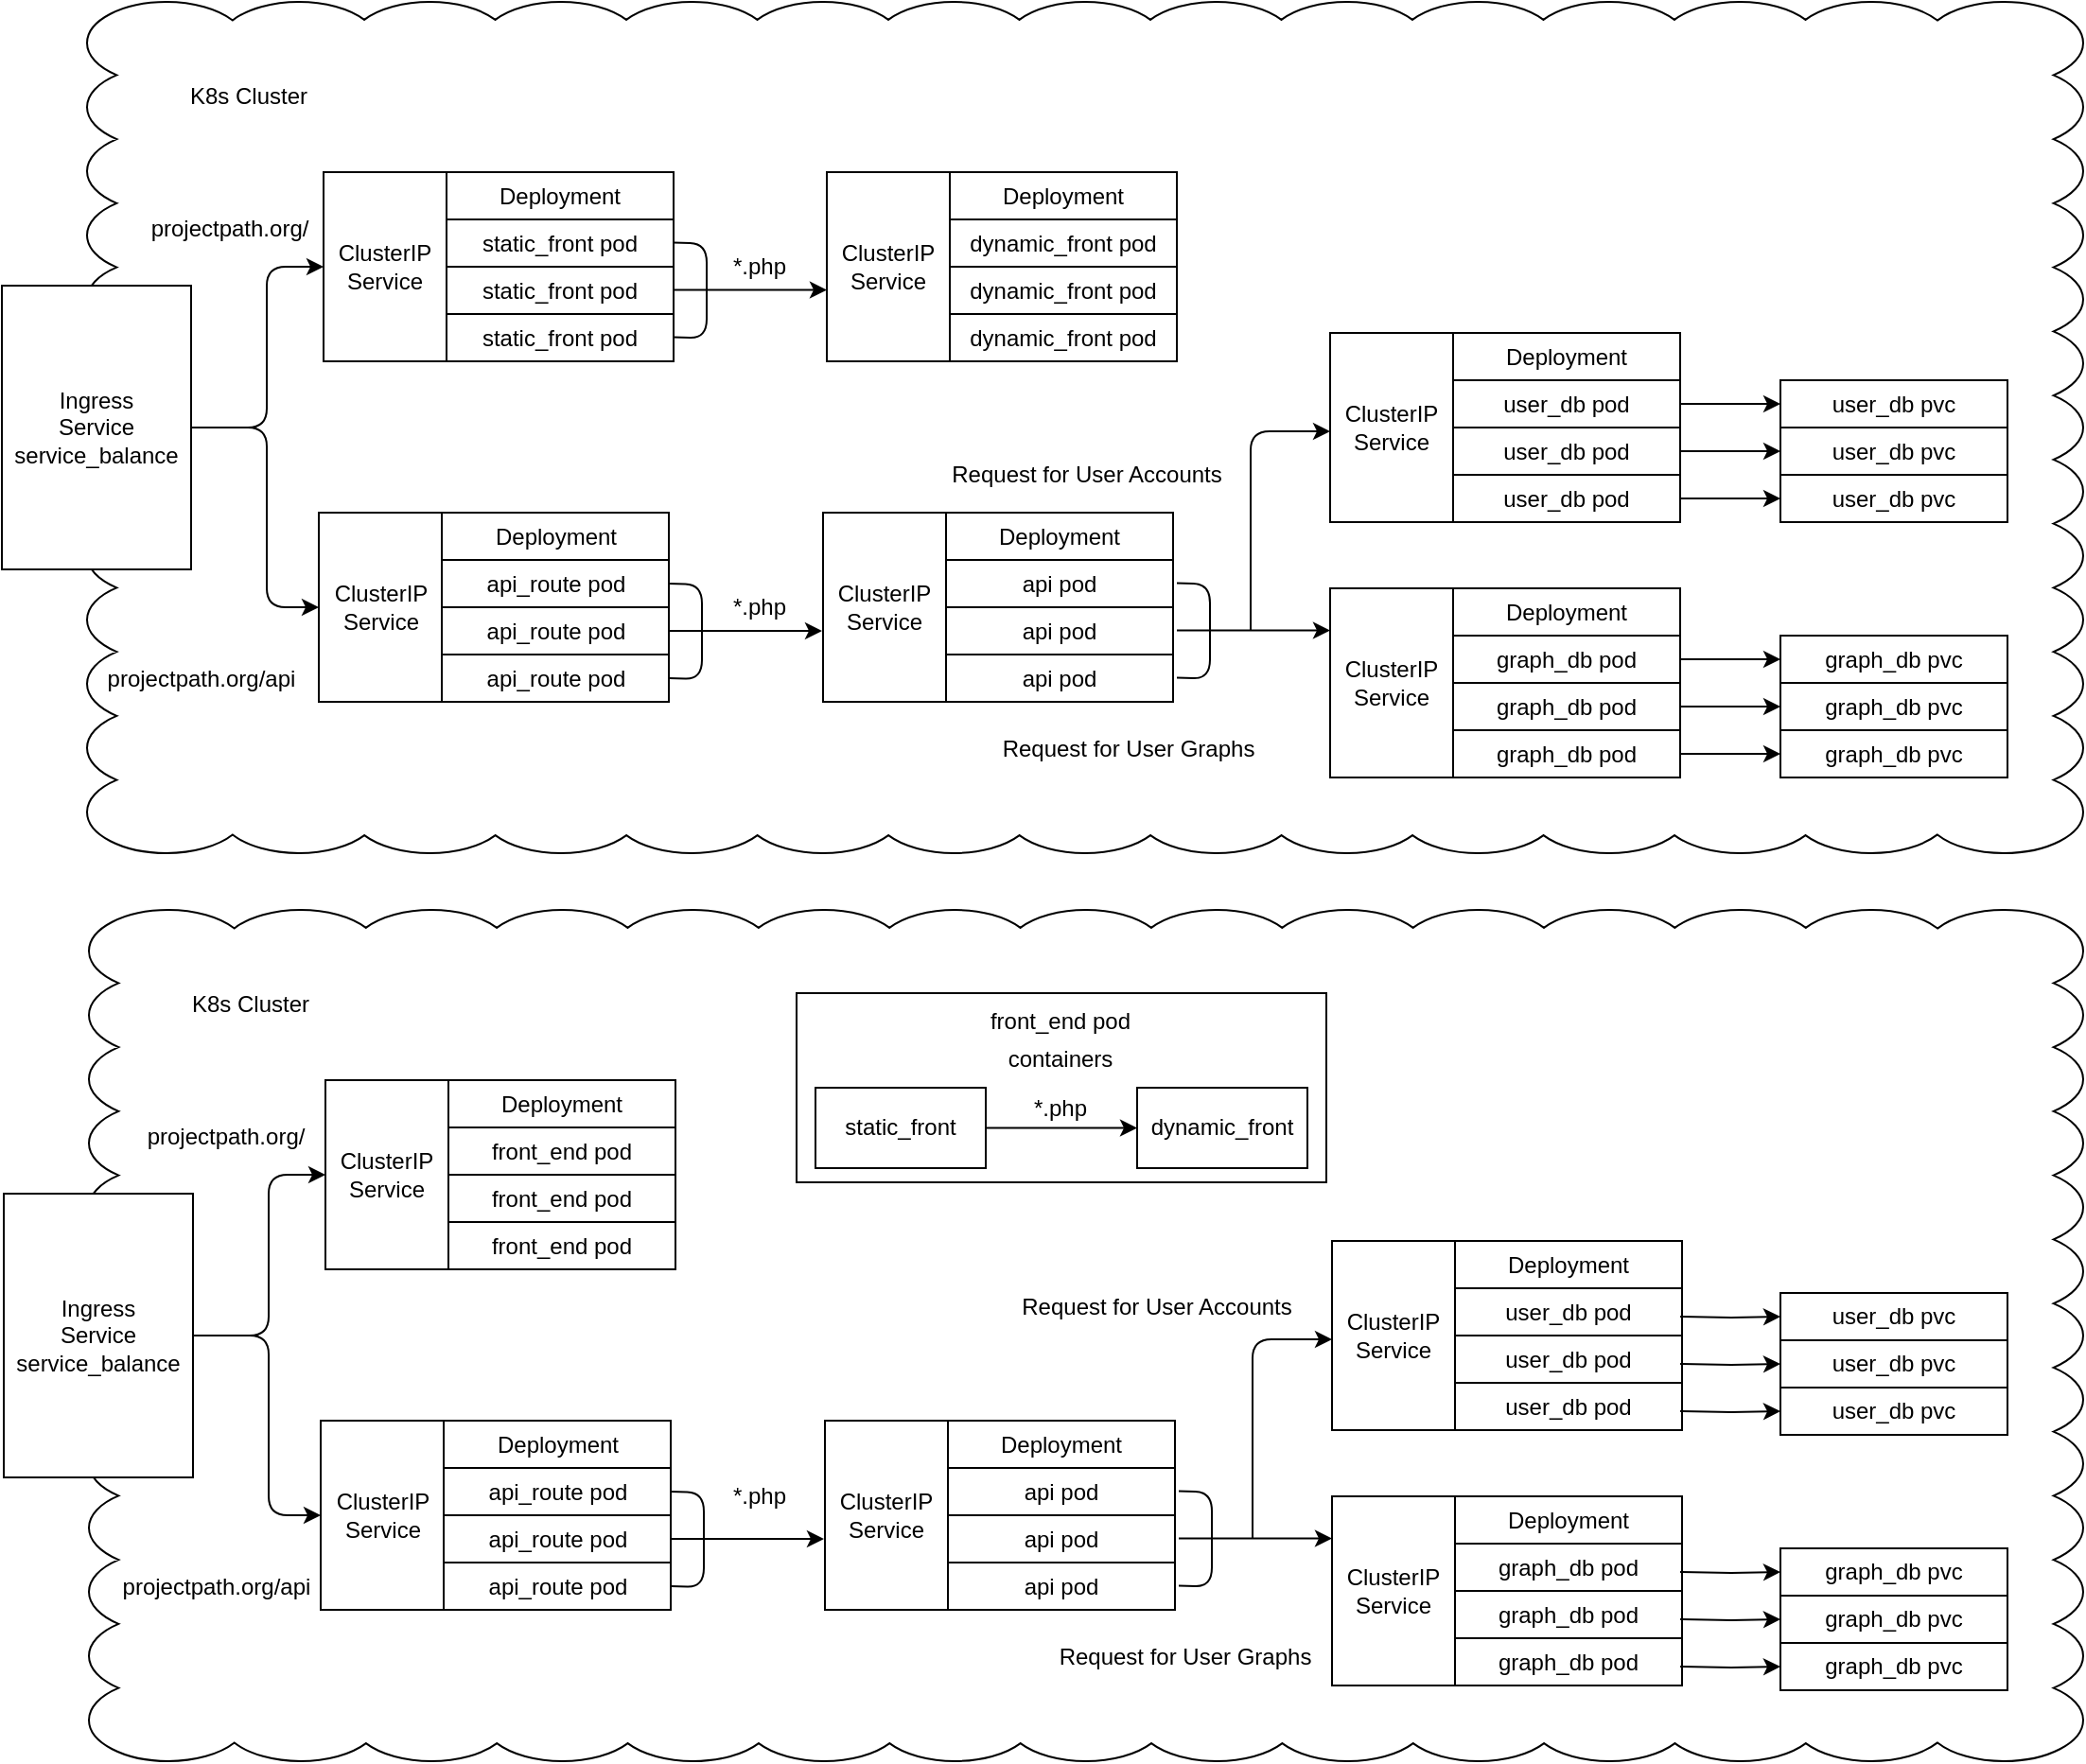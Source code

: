 <mxfile version="13.10.0" type="embed">
    <diagram id="OiB7PLac6LgUTXdPzHdW" name="Page-1">
        <mxGraphModel dx="350" dy="208" grid="1" gridSize="10" guides="1" tooltips="1" connect="1" arrows="1" fold="1" page="1" pageScale="1" pageWidth="1100" pageHeight="850" math="0" shadow="0">
            <root>
                <mxCell id="0"/>
                <mxCell id="1" parent="0"/>
                <mxCell id="42" value="" style="whiteSpace=wrap;html=1;shape=mxgraph.basic.cloud_rect" vertex="1" parent="1">
                    <mxGeometry x="45" y="20" width="1055" height="450" as="geometry"/>
                </mxCell>
                <mxCell id="43" value="K8s Cluster" style="text;html=1;align=center;verticalAlign=middle;resizable=0;points=[];autosize=1;" vertex="1" parent="1">
                    <mxGeometry x="90" y="60" width="80" height="20" as="geometry"/>
                </mxCell>
                <mxCell id="44" value="Ingress&lt;br&gt;Service&lt;br&gt;service_balance" style="rounded=0;whiteSpace=wrap;html=1;" vertex="1" parent="1">
                    <mxGeometry y="170" width="100" height="150" as="geometry"/>
                </mxCell>
                <mxCell id="53" value="ClusterIP&lt;br&gt;Service" style="rounded=0;whiteSpace=wrap;html=1;" vertex="1" parent="1">
                    <mxGeometry x="167.5" y="290" width="65" height="100" as="geometry"/>
                </mxCell>
                <mxCell id="61" value="Deployment" style="rounded=0;whiteSpace=wrap;html=1;" vertex="1" parent="1">
                    <mxGeometry x="232.5" y="290" width="120" height="25" as="geometry"/>
                </mxCell>
                <mxCell id="65" value="api_route pod" style="rounded=0;whiteSpace=wrap;html=1;" vertex="1" parent="1">
                    <mxGeometry x="232.5" y="365" width="120" height="25" as="geometry"/>
                </mxCell>
                <mxCell id="66" value="api_route pod" style="rounded=0;whiteSpace=wrap;html=1;" vertex="1" parent="1">
                    <mxGeometry x="232.5" y="340" width="120" height="25" as="geometry"/>
                </mxCell>
                <mxCell id="67" value="api_route pod" style="rounded=0;whiteSpace=wrap;html=1;" vertex="1" parent="1">
                    <mxGeometry x="232.5" y="315" width="120" height="25" as="geometry"/>
                </mxCell>
                <mxCell id="68" value="ClusterIP&lt;br&gt;Service" style="rounded=0;whiteSpace=wrap;html=1;" vertex="1" parent="1">
                    <mxGeometry x="170" y="110" width="65" height="100" as="geometry"/>
                </mxCell>
                <mxCell id="69" value="Deployment" style="rounded=0;whiteSpace=wrap;html=1;" vertex="1" parent="1">
                    <mxGeometry x="235" y="110" width="120" height="25" as="geometry"/>
                </mxCell>
                <mxCell id="70" value="static_front pod" style="rounded=0;whiteSpace=wrap;html=1;" vertex="1" parent="1">
                    <mxGeometry x="235" y="185" width="120" height="25" as="geometry"/>
                </mxCell>
                <mxCell id="71" value="static_front pod" style="rounded=0;whiteSpace=wrap;html=1;" vertex="1" parent="1">
                    <mxGeometry x="235" y="160" width="120" height="25" as="geometry"/>
                </mxCell>
                <mxCell id="72" value="static_front pod" style="rounded=0;whiteSpace=wrap;html=1;" vertex="1" parent="1">
                    <mxGeometry x="235" y="135" width="120" height="25" as="geometry"/>
                </mxCell>
                <mxCell id="74" value="ClusterIP&lt;br&gt;Service" style="rounded=0;whiteSpace=wrap;html=1;" vertex="1" parent="1">
                    <mxGeometry x="436" y="110" width="65" height="100" as="geometry"/>
                </mxCell>
                <mxCell id="75" value="Deployment" style="rounded=0;whiteSpace=wrap;html=1;" vertex="1" parent="1">
                    <mxGeometry x="501" y="110" width="120" height="25" as="geometry"/>
                </mxCell>
                <mxCell id="76" value="dynamic_front pod" style="rounded=0;whiteSpace=wrap;html=1;" vertex="1" parent="1">
                    <mxGeometry x="501" y="185" width="120" height="25" as="geometry"/>
                </mxCell>
                <mxCell id="77" value="dynamic_front pod" style="rounded=0;whiteSpace=wrap;html=1;" vertex="1" parent="1">
                    <mxGeometry x="501" y="160" width="120" height="25" as="geometry"/>
                </mxCell>
                <mxCell id="78" value="dynamic_front pod" style="rounded=0;whiteSpace=wrap;html=1;" vertex="1" parent="1">
                    <mxGeometry x="501" y="135" width="120" height="25" as="geometry"/>
                </mxCell>
                <mxCell id="79" value="ClusterIP&lt;br&gt;Service" style="rounded=0;whiteSpace=wrap;html=1;" vertex="1" parent="1">
                    <mxGeometry x="434" y="290" width="65" height="100" as="geometry"/>
                </mxCell>
                <mxCell id="80" value="Deployment" style="rounded=0;whiteSpace=wrap;html=1;" vertex="1" parent="1">
                    <mxGeometry x="499" y="290" width="120" height="25" as="geometry"/>
                </mxCell>
                <mxCell id="81" value="api pod" style="rounded=0;whiteSpace=wrap;html=1;" vertex="1" parent="1">
                    <mxGeometry x="499" y="365" width="120" height="25" as="geometry"/>
                </mxCell>
                <mxCell id="82" value="api pod" style="rounded=0;whiteSpace=wrap;html=1;" vertex="1" parent="1">
                    <mxGeometry x="499" y="340" width="120" height="25" as="geometry"/>
                </mxCell>
                <mxCell id="83" value="api pod" style="rounded=0;whiteSpace=wrap;html=1;" vertex="1" parent="1">
                    <mxGeometry x="499" y="315" width="120" height="25" as="geometry"/>
                </mxCell>
                <mxCell id="84" value="ClusterIP&lt;br&gt;Service" style="rounded=0;whiteSpace=wrap;html=1;" vertex="1" parent="1">
                    <mxGeometry x="702" y="195" width="65" height="100" as="geometry"/>
                </mxCell>
                <mxCell id="85" value="Deployment" style="rounded=0;whiteSpace=wrap;html=1;" vertex="1" parent="1">
                    <mxGeometry x="767" y="195" width="120" height="25" as="geometry"/>
                </mxCell>
                <mxCell id="152" style="edgeStyle=orthogonalEdgeStyle;rounded=0;orthogonalLoop=1;jettySize=auto;html=1;exitX=1;exitY=0.5;exitDx=0;exitDy=0;entryX=0;entryY=0.5;entryDx=0;entryDy=0;" edge="1" parent="1" source="86" target="149">
                    <mxGeometry relative="1" as="geometry"/>
                </mxCell>
                <mxCell id="86" value="user_db pod" style="rounded=0;whiteSpace=wrap;html=1;" vertex="1" parent="1">
                    <mxGeometry x="767" y="270" width="120" height="25" as="geometry"/>
                </mxCell>
                <mxCell id="151" style="edgeStyle=orthogonalEdgeStyle;rounded=0;orthogonalLoop=1;jettySize=auto;html=1;exitX=1;exitY=0.5;exitDx=0;exitDy=0;entryX=0;entryY=0.5;entryDx=0;entryDy=0;" edge="1" parent="1" source="87" target="148">
                    <mxGeometry relative="1" as="geometry"/>
                </mxCell>
                <mxCell id="87" value="user_db pod" style="rounded=0;whiteSpace=wrap;html=1;" vertex="1" parent="1">
                    <mxGeometry x="767" y="245" width="120" height="25" as="geometry"/>
                </mxCell>
                <mxCell id="150" style="edgeStyle=orthogonalEdgeStyle;rounded=0;orthogonalLoop=1;jettySize=auto;html=1;exitX=1;exitY=0.5;exitDx=0;exitDy=0;entryX=0;entryY=0.5;entryDx=0;entryDy=0;" edge="1" parent="1" source="88" target="147">
                    <mxGeometry relative="1" as="geometry"/>
                </mxCell>
                <mxCell id="88" value="user_db pod" style="rounded=0;whiteSpace=wrap;html=1;" vertex="1" parent="1">
                    <mxGeometry x="767" y="220" width="120" height="25" as="geometry"/>
                </mxCell>
                <mxCell id="89" value="ClusterIP&lt;br&gt;Service" style="rounded=0;whiteSpace=wrap;html=1;" vertex="1" parent="1">
                    <mxGeometry x="702" y="330" width="65" height="100" as="geometry"/>
                </mxCell>
                <mxCell id="90" value="Deployment" style="rounded=0;whiteSpace=wrap;html=1;" vertex="1" parent="1">
                    <mxGeometry x="767" y="330" width="120" height="25" as="geometry"/>
                </mxCell>
                <mxCell id="156" style="edgeStyle=orthogonalEdgeStyle;rounded=0;orthogonalLoop=1;jettySize=auto;html=1;exitX=1;exitY=0.5;exitDx=0;exitDy=0;entryX=0;entryY=0.5;entryDx=0;entryDy=0;" edge="1" parent="1" source="91" target="155">
                    <mxGeometry relative="1" as="geometry"/>
                </mxCell>
                <mxCell id="91" value="graph_db pod" style="rounded=0;whiteSpace=wrap;html=1;" vertex="1" parent="1">
                    <mxGeometry x="767" y="405" width="120" height="25" as="geometry"/>
                </mxCell>
                <mxCell id="157" style="edgeStyle=orthogonalEdgeStyle;rounded=0;orthogonalLoop=1;jettySize=auto;html=1;exitX=1;exitY=0.5;exitDx=0;exitDy=0;entryX=0;entryY=0.5;entryDx=0;entryDy=0;" edge="1" parent="1" source="92" target="154">
                    <mxGeometry relative="1" as="geometry"/>
                </mxCell>
                <mxCell id="92" value="graph_db pod" style="rounded=0;whiteSpace=wrap;html=1;" vertex="1" parent="1">
                    <mxGeometry x="767" y="380" width="120" height="25" as="geometry"/>
                </mxCell>
                <mxCell id="158" style="edgeStyle=orthogonalEdgeStyle;rounded=0;orthogonalLoop=1;jettySize=auto;html=1;exitX=1;exitY=0.5;exitDx=0;exitDy=0;entryX=0;entryY=0.5;entryDx=0;entryDy=0;" edge="1" parent="1" source="93" target="153">
                    <mxGeometry relative="1" as="geometry"/>
                </mxCell>
                <mxCell id="93" value="graph_db pod" style="rounded=0;whiteSpace=wrap;html=1;" vertex="1" parent="1">
                    <mxGeometry x="767" y="355" width="120" height="25" as="geometry"/>
                </mxCell>
                <mxCell id="94" value="" style="endArrow=none;html=1;entryX=1;entryY=0.5;entryDx=0;entryDy=0;exitX=1;exitY=0.5;exitDx=0;exitDy=0;" edge="1" parent="1" source="67" target="65">
                    <mxGeometry width="50" height="50" relative="1" as="geometry">
                        <mxPoint x="340" y="442.5" as="sourcePoint"/>
                        <mxPoint x="390" y="392.5" as="targetPoint"/>
                        <Array as="points">
                            <mxPoint x="370" y="328"/>
                            <mxPoint x="370" y="378"/>
                        </Array>
                    </mxGeometry>
                </mxCell>
                <mxCell id="95" value="" style="endArrow=classic;html=1;exitX=1;exitY=0.5;exitDx=0;exitDy=0;entryX=-0.008;entryY=0.625;entryDx=0;entryDy=0;entryPerimeter=0;" edge="1" parent="1" source="66" target="79">
                    <mxGeometry width="50" height="50" relative="1" as="geometry">
                        <mxPoint x="420" y="360" as="sourcePoint"/>
                        <mxPoint x="390" y="352" as="targetPoint"/>
                    </mxGeometry>
                </mxCell>
                <mxCell id="96" value="" style="endArrow=none;html=1;entryX=1;entryY=0.5;entryDx=0;entryDy=0;exitX=1;exitY=0.5;exitDx=0;exitDy=0;" edge="1" parent="1">
                    <mxGeometry width="50" height="50" relative="1" as="geometry">
                        <mxPoint x="355" y="147.25" as="sourcePoint"/>
                        <mxPoint x="355" y="197.25" as="targetPoint"/>
                        <Array as="points">
                            <mxPoint x="372.5" y="147.75"/>
                            <mxPoint x="372.5" y="197.75"/>
                        </Array>
                    </mxGeometry>
                </mxCell>
                <mxCell id="97" value="" style="endArrow=classic;html=1;exitX=1;exitY=0.5;exitDx=0;exitDy=0;entryX=-0.008;entryY=0.625;entryDx=0;entryDy=0;entryPerimeter=0;" edge="1" parent="1">
                    <mxGeometry width="50" height="50" relative="1" as="geometry">
                        <mxPoint x="355" y="172.25" as="sourcePoint"/>
                        <mxPoint x="435.98" y="172.25" as="targetPoint"/>
                    </mxGeometry>
                </mxCell>
                <mxCell id="98" value="" style="endArrow=none;html=1;entryX=1;entryY=0.5;entryDx=0;entryDy=0;exitX=1;exitY=0.5;exitDx=0;exitDy=0;" edge="1" parent="1">
                    <mxGeometry width="50" height="50" relative="1" as="geometry">
                        <mxPoint x="621" y="327.25" as="sourcePoint"/>
                        <mxPoint x="621" y="377.25" as="targetPoint"/>
                        <Array as="points">
                            <mxPoint x="638.5" y="327.75"/>
                            <mxPoint x="638.5" y="377.75"/>
                        </Array>
                    </mxGeometry>
                </mxCell>
                <mxCell id="99" value="" style="endArrow=classic;html=1;exitX=1;exitY=0.5;exitDx=0;exitDy=0;entryX=-0.008;entryY=0.625;entryDx=0;entryDy=0;entryPerimeter=0;" edge="1" parent="1">
                    <mxGeometry width="50" height="50" relative="1" as="geometry">
                        <mxPoint x="621" y="352.25" as="sourcePoint"/>
                        <mxPoint x="701.98" y="352.25" as="targetPoint"/>
                    </mxGeometry>
                </mxCell>
                <mxCell id="100" value="" style="endArrow=classic;html=1;entryX=0;entryY=0.5;entryDx=0;entryDy=0;" edge="1" parent="1">
                    <mxGeometry width="50" height="50" relative="1" as="geometry">
                        <mxPoint x="660" y="352" as="sourcePoint"/>
                        <mxPoint x="702" y="247" as="targetPoint"/>
                        <Array as="points">
                            <mxPoint x="660" y="247"/>
                        </Array>
                    </mxGeometry>
                </mxCell>
                <mxCell id="101" value="" style="endArrow=classic;html=1;exitX=1;exitY=0.5;exitDx=0;exitDy=0;entryX=0;entryY=0.5;entryDx=0;entryDy=0;" edge="1" parent="1" source="44" target="68">
                    <mxGeometry width="50" height="50" relative="1" as="geometry">
                        <mxPoint x="440" y="320" as="sourcePoint"/>
                        <mxPoint x="490" y="270" as="targetPoint"/>
                        <Array as="points">
                            <mxPoint x="140" y="245"/>
                            <mxPoint x="140" y="160"/>
                        </Array>
                    </mxGeometry>
                </mxCell>
                <mxCell id="102" value="" style="endArrow=classic;html=1;exitX=1;exitY=0.5;exitDx=0;exitDy=0;entryX=0;entryY=0.5;entryDx=0;entryDy=0;" edge="1" parent="1" target="53">
                    <mxGeometry width="50" height="50" relative="1" as="geometry">
                        <mxPoint x="100" y="245" as="sourcePoint"/>
                        <mxPoint x="170" y="160" as="targetPoint"/>
                        <Array as="points">
                            <mxPoint x="140" y="245"/>
                            <mxPoint x="140" y="340"/>
                        </Array>
                    </mxGeometry>
                </mxCell>
                <mxCell id="103" value="" style="whiteSpace=wrap;html=1;shape=mxgraph.basic.cloud_rect" vertex="1" parent="1">
                    <mxGeometry x="46" y="500" width="1054" height="450" as="geometry"/>
                </mxCell>
                <mxCell id="104" value="K8s Cluster" style="text;html=1;align=center;verticalAlign=middle;resizable=0;points=[];autosize=1;" vertex="1" parent="1">
                    <mxGeometry x="91" y="540" width="80" height="20" as="geometry"/>
                </mxCell>
                <mxCell id="105" value="Ingress&lt;br&gt;Service&lt;br&gt;service_balance" style="rounded=0;whiteSpace=wrap;html=1;" vertex="1" parent="1">
                    <mxGeometry x="1" y="650" width="100" height="150" as="geometry"/>
                </mxCell>
                <mxCell id="106" value="ClusterIP&lt;br&gt;Service" style="rounded=0;whiteSpace=wrap;html=1;" vertex="1" parent="1">
                    <mxGeometry x="168.5" y="770" width="65" height="100" as="geometry"/>
                </mxCell>
                <mxCell id="107" value="Deployment" style="rounded=0;whiteSpace=wrap;html=1;" vertex="1" parent="1">
                    <mxGeometry x="233.5" y="770" width="120" height="25" as="geometry"/>
                </mxCell>
                <mxCell id="108" value="api_route pod" style="rounded=0;whiteSpace=wrap;html=1;" vertex="1" parent="1">
                    <mxGeometry x="233.5" y="845" width="120" height="25" as="geometry"/>
                </mxCell>
                <mxCell id="109" value="api_route pod" style="rounded=0;whiteSpace=wrap;html=1;" vertex="1" parent="1">
                    <mxGeometry x="233.5" y="820" width="120" height="25" as="geometry"/>
                </mxCell>
                <mxCell id="110" value="api_route pod" style="rounded=0;whiteSpace=wrap;html=1;" vertex="1" parent="1">
                    <mxGeometry x="233.5" y="795" width="120" height="25" as="geometry"/>
                </mxCell>
                <mxCell id="111" value="ClusterIP&lt;br&gt;Service" style="rounded=0;whiteSpace=wrap;html=1;" vertex="1" parent="1">
                    <mxGeometry x="171" y="590" width="65" height="100" as="geometry"/>
                </mxCell>
                <mxCell id="112" value="Deployment" style="rounded=0;whiteSpace=wrap;html=1;" vertex="1" parent="1">
                    <mxGeometry x="236" y="590" width="120" height="25" as="geometry"/>
                </mxCell>
                <mxCell id="113" value="front_end pod" style="rounded=0;whiteSpace=wrap;html=1;" vertex="1" parent="1">
                    <mxGeometry x="236" y="665" width="120" height="25" as="geometry"/>
                </mxCell>
                <mxCell id="114" value="front_end pod" style="rounded=0;whiteSpace=wrap;html=1;" vertex="1" parent="1">
                    <mxGeometry x="236" y="640" width="120" height="25" as="geometry"/>
                </mxCell>
                <mxCell id="115" value="front_end pod" style="rounded=0;whiteSpace=wrap;html=1;" vertex="1" parent="1">
                    <mxGeometry x="236" y="615" width="120" height="25" as="geometry"/>
                </mxCell>
                <mxCell id="121" value="ClusterIP&lt;br&gt;Service" style="rounded=0;whiteSpace=wrap;html=1;" vertex="1" parent="1">
                    <mxGeometry x="435" y="770" width="65" height="100" as="geometry"/>
                </mxCell>
                <mxCell id="122" value="Deployment" style="rounded=0;whiteSpace=wrap;html=1;" vertex="1" parent="1">
                    <mxGeometry x="500" y="770" width="120" height="25" as="geometry"/>
                </mxCell>
                <mxCell id="123" value="api pod" style="rounded=0;whiteSpace=wrap;html=1;" vertex="1" parent="1">
                    <mxGeometry x="500" y="845" width="120" height="25" as="geometry"/>
                </mxCell>
                <mxCell id="124" value="api pod" style="rounded=0;whiteSpace=wrap;html=1;" vertex="1" parent="1">
                    <mxGeometry x="500" y="820" width="120" height="25" as="geometry"/>
                </mxCell>
                <mxCell id="125" value="api pod" style="rounded=0;whiteSpace=wrap;html=1;" vertex="1" parent="1">
                    <mxGeometry x="500" y="795" width="120" height="25" as="geometry"/>
                </mxCell>
                <mxCell id="126" value="ClusterIP&lt;br&gt;Service" style="rounded=0;whiteSpace=wrap;html=1;" vertex="1" parent="1">
                    <mxGeometry x="703" y="675" width="65" height="100" as="geometry"/>
                </mxCell>
                <mxCell id="127" value="Deployment" style="rounded=0;whiteSpace=wrap;html=1;" vertex="1" parent="1">
                    <mxGeometry x="768" y="675" width="120" height="25" as="geometry"/>
                </mxCell>
                <mxCell id="128" value="user_db pod" style="rounded=0;whiteSpace=wrap;html=1;" vertex="1" parent="1">
                    <mxGeometry x="768" y="750" width="120" height="25" as="geometry"/>
                </mxCell>
                <mxCell id="129" value="user_db pod" style="rounded=0;whiteSpace=wrap;html=1;" vertex="1" parent="1">
                    <mxGeometry x="768" y="725" width="120" height="25" as="geometry"/>
                </mxCell>
                <mxCell id="130" value="user_db pod" style="rounded=0;whiteSpace=wrap;html=1;" vertex="1" parent="1">
                    <mxGeometry x="768" y="700" width="120" height="25" as="geometry"/>
                </mxCell>
                <mxCell id="131" value="ClusterIP&lt;br&gt;Service" style="rounded=0;whiteSpace=wrap;html=1;" vertex="1" parent="1">
                    <mxGeometry x="703" y="810" width="65" height="100" as="geometry"/>
                </mxCell>
                <mxCell id="132" value="Deployment" style="rounded=0;whiteSpace=wrap;html=1;" vertex="1" parent="1">
                    <mxGeometry x="768" y="810" width="120" height="25" as="geometry"/>
                </mxCell>
                <mxCell id="133" value="graph_db pod" style="rounded=0;whiteSpace=wrap;html=1;" vertex="1" parent="1">
                    <mxGeometry x="768" y="885" width="120" height="25" as="geometry"/>
                </mxCell>
                <mxCell id="134" value="graph_db pod" style="rounded=0;whiteSpace=wrap;html=1;" vertex="1" parent="1">
                    <mxGeometry x="768" y="860" width="120" height="25" as="geometry"/>
                </mxCell>
                <mxCell id="135" value="graph_db pod" style="rounded=0;whiteSpace=wrap;html=1;" vertex="1" parent="1">
                    <mxGeometry x="768" y="835" width="120" height="25" as="geometry"/>
                </mxCell>
                <mxCell id="136" value="" style="endArrow=none;html=1;entryX=1;entryY=0.5;entryDx=0;entryDy=0;exitX=1;exitY=0.5;exitDx=0;exitDy=0;" edge="1" parent="1" source="110" target="108">
                    <mxGeometry width="50" height="50" relative="1" as="geometry">
                        <mxPoint x="341" y="922.5" as="sourcePoint"/>
                        <mxPoint x="391" y="872.5" as="targetPoint"/>
                        <Array as="points">
                            <mxPoint x="371" y="808"/>
                            <mxPoint x="371" y="858"/>
                        </Array>
                    </mxGeometry>
                </mxCell>
                <mxCell id="137" value="" style="endArrow=classic;html=1;exitX=1;exitY=0.5;exitDx=0;exitDy=0;entryX=-0.008;entryY=0.625;entryDx=0;entryDy=0;entryPerimeter=0;" edge="1" parent="1" source="109" target="121">
                    <mxGeometry width="50" height="50" relative="1" as="geometry">
                        <mxPoint x="421" y="840" as="sourcePoint"/>
                        <mxPoint x="391" y="832" as="targetPoint"/>
                    </mxGeometry>
                </mxCell>
                <mxCell id="140" value="" style="endArrow=none;html=1;entryX=1;entryY=0.5;entryDx=0;entryDy=0;exitX=1;exitY=0.5;exitDx=0;exitDy=0;" edge="1" parent="1">
                    <mxGeometry width="50" height="50" relative="1" as="geometry">
                        <mxPoint x="622" y="807.25" as="sourcePoint"/>
                        <mxPoint x="622" y="857.25" as="targetPoint"/>
                        <Array as="points">
                            <mxPoint x="639.5" y="807.75"/>
                            <mxPoint x="639.5" y="857.75"/>
                        </Array>
                    </mxGeometry>
                </mxCell>
                <mxCell id="141" value="" style="endArrow=classic;html=1;exitX=1;exitY=0.5;exitDx=0;exitDy=0;entryX=-0.008;entryY=0.625;entryDx=0;entryDy=0;entryPerimeter=0;" edge="1" parent="1">
                    <mxGeometry width="50" height="50" relative="1" as="geometry">
                        <mxPoint x="622" y="832.25" as="sourcePoint"/>
                        <mxPoint x="702.98" y="832.25" as="targetPoint"/>
                    </mxGeometry>
                </mxCell>
                <mxCell id="142" value="" style="endArrow=classic;html=1;entryX=0;entryY=0.5;entryDx=0;entryDy=0;" edge="1" parent="1">
                    <mxGeometry width="50" height="50" relative="1" as="geometry">
                        <mxPoint x="661" y="832" as="sourcePoint"/>
                        <mxPoint x="703" y="727" as="targetPoint"/>
                        <Array as="points">
                            <mxPoint x="661" y="727"/>
                        </Array>
                    </mxGeometry>
                </mxCell>
                <mxCell id="143" value="" style="endArrow=classic;html=1;exitX=1;exitY=0.5;exitDx=0;exitDy=0;entryX=0;entryY=0.5;entryDx=0;entryDy=0;" edge="1" parent="1" source="105" target="111">
                    <mxGeometry width="50" height="50" relative="1" as="geometry">
                        <mxPoint x="441" y="800" as="sourcePoint"/>
                        <mxPoint x="491" y="750" as="targetPoint"/>
                        <Array as="points">
                            <mxPoint x="141" y="725"/>
                            <mxPoint x="141" y="640"/>
                        </Array>
                    </mxGeometry>
                </mxCell>
                <mxCell id="144" value="" style="endArrow=classic;html=1;exitX=1;exitY=0.5;exitDx=0;exitDy=0;entryX=0;entryY=0.5;entryDx=0;entryDy=0;" edge="1" parent="1" target="106">
                    <mxGeometry width="50" height="50" relative="1" as="geometry">
                        <mxPoint x="101" y="725" as="sourcePoint"/>
                        <mxPoint x="171" y="640" as="targetPoint"/>
                        <Array as="points">
                            <mxPoint x="141" y="725"/>
                            <mxPoint x="141" y="820"/>
                        </Array>
                    </mxGeometry>
                </mxCell>
                <mxCell id="147" value="user_db pvc" style="rounded=0;whiteSpace=wrap;html=1;" vertex="1" parent="1">
                    <mxGeometry x="940" y="220" width="120" height="25" as="geometry"/>
                </mxCell>
                <mxCell id="148" value="user_db pvc" style="rounded=0;whiteSpace=wrap;html=1;" vertex="1" parent="1">
                    <mxGeometry x="940" y="245" width="120" height="25" as="geometry"/>
                </mxCell>
                <mxCell id="149" value="user_db pvc" style="rounded=0;whiteSpace=wrap;html=1;" vertex="1" parent="1">
                    <mxGeometry x="940" y="270" width="120" height="25" as="geometry"/>
                </mxCell>
                <mxCell id="153" value="graph_db pvc" style="rounded=0;whiteSpace=wrap;html=1;" vertex="1" parent="1">
                    <mxGeometry x="940" y="355" width="120" height="25" as="geometry"/>
                </mxCell>
                <mxCell id="154" value="graph_db pvc" style="rounded=0;whiteSpace=wrap;html=1;" vertex="1" parent="1">
                    <mxGeometry x="940" y="380" width="120" height="25" as="geometry"/>
                </mxCell>
                <mxCell id="155" value="graph_db pvc" style="rounded=0;whiteSpace=wrap;html=1;" vertex="1" parent="1">
                    <mxGeometry x="940" y="405" width="120" height="25" as="geometry"/>
                </mxCell>
                <mxCell id="159" style="edgeStyle=orthogonalEdgeStyle;rounded=0;orthogonalLoop=1;jettySize=auto;html=1;exitX=1;exitY=0.5;exitDx=0;exitDy=0;entryX=0;entryY=0.5;entryDx=0;entryDy=0;" edge="1" parent="1" target="167">
                    <mxGeometry relative="1" as="geometry">
                        <mxPoint x="887" y="765" as="sourcePoint"/>
                    </mxGeometry>
                </mxCell>
                <mxCell id="160" style="edgeStyle=orthogonalEdgeStyle;rounded=0;orthogonalLoop=1;jettySize=auto;html=1;exitX=1;exitY=0.5;exitDx=0;exitDy=0;entryX=0;entryY=0.5;entryDx=0;entryDy=0;" edge="1" parent="1" target="166">
                    <mxGeometry relative="1" as="geometry">
                        <mxPoint x="887" y="740" as="sourcePoint"/>
                    </mxGeometry>
                </mxCell>
                <mxCell id="161" style="edgeStyle=orthogonalEdgeStyle;rounded=0;orthogonalLoop=1;jettySize=auto;html=1;exitX=1;exitY=0.5;exitDx=0;exitDy=0;entryX=0;entryY=0.5;entryDx=0;entryDy=0;" edge="1" parent="1" target="165">
                    <mxGeometry relative="1" as="geometry">
                        <mxPoint x="887" y="715" as="sourcePoint"/>
                    </mxGeometry>
                </mxCell>
                <mxCell id="162" style="edgeStyle=orthogonalEdgeStyle;rounded=0;orthogonalLoop=1;jettySize=auto;html=1;exitX=1;exitY=0.5;exitDx=0;exitDy=0;entryX=0;entryY=0.5;entryDx=0;entryDy=0;" edge="1" parent="1" target="170">
                    <mxGeometry relative="1" as="geometry">
                        <mxPoint x="887" y="900" as="sourcePoint"/>
                    </mxGeometry>
                </mxCell>
                <mxCell id="163" style="edgeStyle=orthogonalEdgeStyle;rounded=0;orthogonalLoop=1;jettySize=auto;html=1;exitX=1;exitY=0.5;exitDx=0;exitDy=0;entryX=0;entryY=0.5;entryDx=0;entryDy=0;" edge="1" parent="1" target="169">
                    <mxGeometry relative="1" as="geometry">
                        <mxPoint x="887" y="875" as="sourcePoint"/>
                    </mxGeometry>
                </mxCell>
                <mxCell id="164" style="edgeStyle=orthogonalEdgeStyle;rounded=0;orthogonalLoop=1;jettySize=auto;html=1;exitX=1;exitY=0.5;exitDx=0;exitDy=0;entryX=0;entryY=0.5;entryDx=0;entryDy=0;" edge="1" parent="1" target="168">
                    <mxGeometry relative="1" as="geometry">
                        <mxPoint x="887" y="850" as="sourcePoint"/>
                    </mxGeometry>
                </mxCell>
                <mxCell id="165" value="user_db pvc" style="rounded=0;whiteSpace=wrap;html=1;" vertex="1" parent="1">
                    <mxGeometry x="940" y="702.5" width="120" height="25" as="geometry"/>
                </mxCell>
                <mxCell id="166" value="user_db pvc" style="rounded=0;whiteSpace=wrap;html=1;" vertex="1" parent="1">
                    <mxGeometry x="940" y="727.5" width="120" height="25" as="geometry"/>
                </mxCell>
                <mxCell id="167" value="user_db pvc" style="rounded=0;whiteSpace=wrap;html=1;" vertex="1" parent="1">
                    <mxGeometry x="940" y="752.5" width="120" height="25" as="geometry"/>
                </mxCell>
                <mxCell id="168" value="graph_db pvc" style="rounded=0;whiteSpace=wrap;html=1;" vertex="1" parent="1">
                    <mxGeometry x="940" y="837.5" width="120" height="25" as="geometry"/>
                </mxCell>
                <mxCell id="169" value="graph_db pvc" style="rounded=0;whiteSpace=wrap;html=1;" vertex="1" parent="1">
                    <mxGeometry x="940" y="862.5" width="120" height="25" as="geometry"/>
                </mxCell>
                <mxCell id="170" value="graph_db pvc" style="rounded=0;whiteSpace=wrap;html=1;" vertex="1" parent="1">
                    <mxGeometry x="940" y="887.5" width="120" height="25" as="geometry"/>
                </mxCell>
                <mxCell id="171" value="" style="rounded=0;whiteSpace=wrap;html=1;" vertex="1" parent="1">
                    <mxGeometry x="420" y="544" width="280" height="100" as="geometry"/>
                </mxCell>
                <mxCell id="172" value="front_end pod" style="text;html=1;align=center;verticalAlign=middle;resizable=0;points=[];autosize=1;" vertex="1" parent="1">
                    <mxGeometry x="514" y="549" width="90" height="20" as="geometry"/>
                </mxCell>
                <mxCell id="176" style="edgeStyle=orthogonalEdgeStyle;rounded=0;orthogonalLoop=1;jettySize=auto;html=1;exitX=1;exitY=0.5;exitDx=0;exitDy=0;entryX=0;entryY=0.5;entryDx=0;entryDy=0;" edge="1" parent="1" source="173" target="175">
                    <mxGeometry relative="1" as="geometry"/>
                </mxCell>
                <mxCell id="173" value="static_front" style="rounded=0;whiteSpace=wrap;html=1;" vertex="1" parent="1">
                    <mxGeometry x="430" y="594" width="90" height="42.5" as="geometry"/>
                </mxCell>
                <mxCell id="174" value="containers" style="text;html=1;align=center;verticalAlign=middle;resizable=0;points=[];autosize=1;" vertex="1" parent="1">
                    <mxGeometry x="524" y="569" width="70" height="20" as="geometry"/>
                </mxCell>
                <mxCell id="175" value="dynamic_front" style="rounded=0;whiteSpace=wrap;html=1;" vertex="1" parent="1">
                    <mxGeometry x="600" y="594" width="90" height="42.5" as="geometry"/>
                </mxCell>
                <mxCell id="177" value="projectpath.org/" style="text;html=1;align=center;verticalAlign=middle;resizable=0;points=[];autosize=1;" vertex="1" parent="1">
                    <mxGeometry x="67.5" y="610" width="100" height="20" as="geometry"/>
                </mxCell>
                <mxCell id="178" value="projectpath.org/api" style="text;html=1;align=center;verticalAlign=middle;resizable=0;points=[];autosize=1;" vertex="1" parent="1">
                    <mxGeometry x="57.5" y="847.5" width="110" height="20" as="geometry"/>
                </mxCell>
                <mxCell id="179" value="*.php" style="text;html=1;align=center;verticalAlign=middle;resizable=0;points=[];autosize=1;" vertex="1" parent="1">
                    <mxGeometry x="380" y="800" width="40" height="20" as="geometry"/>
                </mxCell>
                <mxCell id="180" value="*.php" style="text;html=1;align=center;verticalAlign=middle;resizable=0;points=[];autosize=1;" vertex="1" parent="1">
                    <mxGeometry x="539" y="595" width="40" height="20" as="geometry"/>
                </mxCell>
                <mxCell id="181" value="Request for User Graphs" style="text;html=1;align=center;verticalAlign=middle;resizable=0;points=[];autosize=1;" vertex="1" parent="1">
                    <mxGeometry x="550" y="885" width="150" height="20" as="geometry"/>
                </mxCell>
                <mxCell id="182" value="Request for User Accounts" style="text;html=1;align=center;verticalAlign=middle;resizable=0;points=[];autosize=1;" vertex="1" parent="1">
                    <mxGeometry x="530" y="700" width="160" height="20" as="geometry"/>
                </mxCell>
                <mxCell id="183" value="projectpath.org/" style="text;html=1;align=center;verticalAlign=middle;resizable=0;points=[];autosize=1;" vertex="1" parent="1">
                    <mxGeometry x="70" y="130" width="100" height="20" as="geometry"/>
                </mxCell>
                <mxCell id="184" value="projectpath.org/api" style="text;html=1;align=center;verticalAlign=middle;resizable=0;points=[];autosize=1;" vertex="1" parent="1">
                    <mxGeometry x="50" y="367.5" width="110" height="20" as="geometry"/>
                </mxCell>
                <mxCell id="185" value="*.php" style="text;html=1;align=center;verticalAlign=middle;resizable=0;points=[];autosize=1;" vertex="1" parent="1">
                    <mxGeometry x="380" y="150" width="40" height="20" as="geometry"/>
                </mxCell>
                <mxCell id="186" value="*.php" style="text;html=1;align=center;verticalAlign=middle;resizable=0;points=[];autosize=1;" vertex="1" parent="1">
                    <mxGeometry x="380" y="330" width="40" height="20" as="geometry"/>
                </mxCell>
                <mxCell id="187" value="Request for User Graphs" style="text;html=1;align=center;verticalAlign=middle;resizable=0;points=[];autosize=1;" vertex="1" parent="1">
                    <mxGeometry x="520" y="405" width="150" height="20" as="geometry"/>
                </mxCell>
                <mxCell id="188" value="Request for User Accounts" style="text;html=1;align=center;verticalAlign=middle;resizable=0;points=[];autosize=1;" vertex="1" parent="1">
                    <mxGeometry x="492.5" y="260" width="160" height="20" as="geometry"/>
                </mxCell>
            </root>
        </mxGraphModel>
    </diagram>
</mxfile>